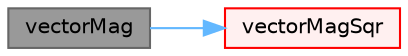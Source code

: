 digraph "vectorMag"
{
 // LATEX_PDF_SIZE
  bgcolor="transparent";
  edge [fontname=Helvetica,fontsize=10,labelfontname=Helvetica,labelfontsize=10];
  node [fontname=Helvetica,fontsize=10,shape=box,height=0.2,width=0.4];
  rankdir="LR";
  Node1 [id="Node000001",label="vectorMag",height=0.2,width=0.4,color="gray40", fillcolor="grey60", style="filled", fontcolor="black",tooltip=" "];
  Node1 -> Node2 [id="edge1_Node000001_Node000002",color="steelblue1",style="solid",tooltip=" "];
  Node2 [id="Node000002",label="vectorMagSqr",height=0.2,width=0.4,color="red", fillcolor="#FFF0F0", style="filled",URL="$namespaceFoam.html#acdbf23ad1d6cd5dc3c396e2d2e4f0b46",tooltip=" "];
}
